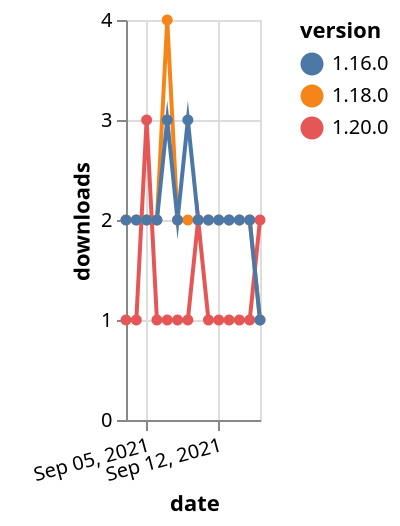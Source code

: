{"$schema": "https://vega.github.io/schema/vega-lite/v5.json", "description": "A simple bar chart with embedded data.", "data": {"values": [{"date": "2021-09-03", "total": 2434, "delta": 2, "version": "1.18.0"}, {"date": "2021-09-04", "total": 2436, "delta": 2, "version": "1.18.0"}, {"date": "2021-09-05", "total": 2438, "delta": 2, "version": "1.18.0"}, {"date": "2021-09-06", "total": 2440, "delta": 2, "version": "1.18.0"}, {"date": "2021-09-07", "total": 2444, "delta": 4, "version": "1.18.0"}, {"date": "2021-09-08", "total": 2446, "delta": 2, "version": "1.18.0"}, {"date": "2021-09-09", "total": 2448, "delta": 2, "version": "1.18.0"}, {"date": "2021-09-10", "total": 2450, "delta": 2, "version": "1.18.0"}, {"date": "2021-09-11", "total": 2452, "delta": 2, "version": "1.18.0"}, {"date": "2021-09-12", "total": 2454, "delta": 2, "version": "1.18.0"}, {"date": "2021-09-13", "total": 2456, "delta": 2, "version": "1.18.0"}, {"date": "2021-09-14", "total": 2458, "delta": 2, "version": "1.18.0"}, {"date": "2021-09-15", "total": 2460, "delta": 2, "version": "1.18.0"}, {"date": "2021-09-16", "total": 2461, "delta": 1, "version": "1.18.0"}, {"date": "2021-09-03", "total": 248, "delta": 1, "version": "1.20.0"}, {"date": "2021-09-04", "total": 249, "delta": 1, "version": "1.20.0"}, {"date": "2021-09-05", "total": 252, "delta": 3, "version": "1.20.0"}, {"date": "2021-09-06", "total": 253, "delta": 1, "version": "1.20.0"}, {"date": "2021-09-07", "total": 254, "delta": 1, "version": "1.20.0"}, {"date": "2021-09-08", "total": 255, "delta": 1, "version": "1.20.0"}, {"date": "2021-09-09", "total": 256, "delta": 1, "version": "1.20.0"}, {"date": "2021-09-10", "total": 258, "delta": 2, "version": "1.20.0"}, {"date": "2021-09-11", "total": 259, "delta": 1, "version": "1.20.0"}, {"date": "2021-09-12", "total": 260, "delta": 1, "version": "1.20.0"}, {"date": "2021-09-13", "total": 261, "delta": 1, "version": "1.20.0"}, {"date": "2021-09-14", "total": 262, "delta": 1, "version": "1.20.0"}, {"date": "2021-09-15", "total": 263, "delta": 1, "version": "1.20.0"}, {"date": "2021-09-16", "total": 265, "delta": 2, "version": "1.20.0"}, {"date": "2021-09-03", "total": 2376, "delta": 2, "version": "1.16.0"}, {"date": "2021-09-04", "total": 2378, "delta": 2, "version": "1.16.0"}, {"date": "2021-09-05", "total": 2380, "delta": 2, "version": "1.16.0"}, {"date": "2021-09-06", "total": 2382, "delta": 2, "version": "1.16.0"}, {"date": "2021-09-07", "total": 2385, "delta": 3, "version": "1.16.0"}, {"date": "2021-09-08", "total": 2387, "delta": 2, "version": "1.16.0"}, {"date": "2021-09-09", "total": 2390, "delta": 3, "version": "1.16.0"}, {"date": "2021-09-10", "total": 2392, "delta": 2, "version": "1.16.0"}, {"date": "2021-09-11", "total": 2394, "delta": 2, "version": "1.16.0"}, {"date": "2021-09-12", "total": 2396, "delta": 2, "version": "1.16.0"}, {"date": "2021-09-13", "total": 2398, "delta": 2, "version": "1.16.0"}, {"date": "2021-09-14", "total": 2400, "delta": 2, "version": "1.16.0"}, {"date": "2021-09-15", "total": 2402, "delta": 2, "version": "1.16.0"}, {"date": "2021-09-16", "total": 2403, "delta": 1, "version": "1.16.0"}]}, "width": "container", "mark": {"type": "line", "point": {"filled": true}}, "encoding": {"x": {"field": "date", "type": "temporal", "timeUnit": "yearmonthdate", "title": "date", "axis": {"labelAngle": -15}}, "y": {"field": "delta", "type": "quantitative", "title": "downloads"}, "color": {"field": "version", "type": "nominal"}, "tooltip": {"field": "delta"}}}